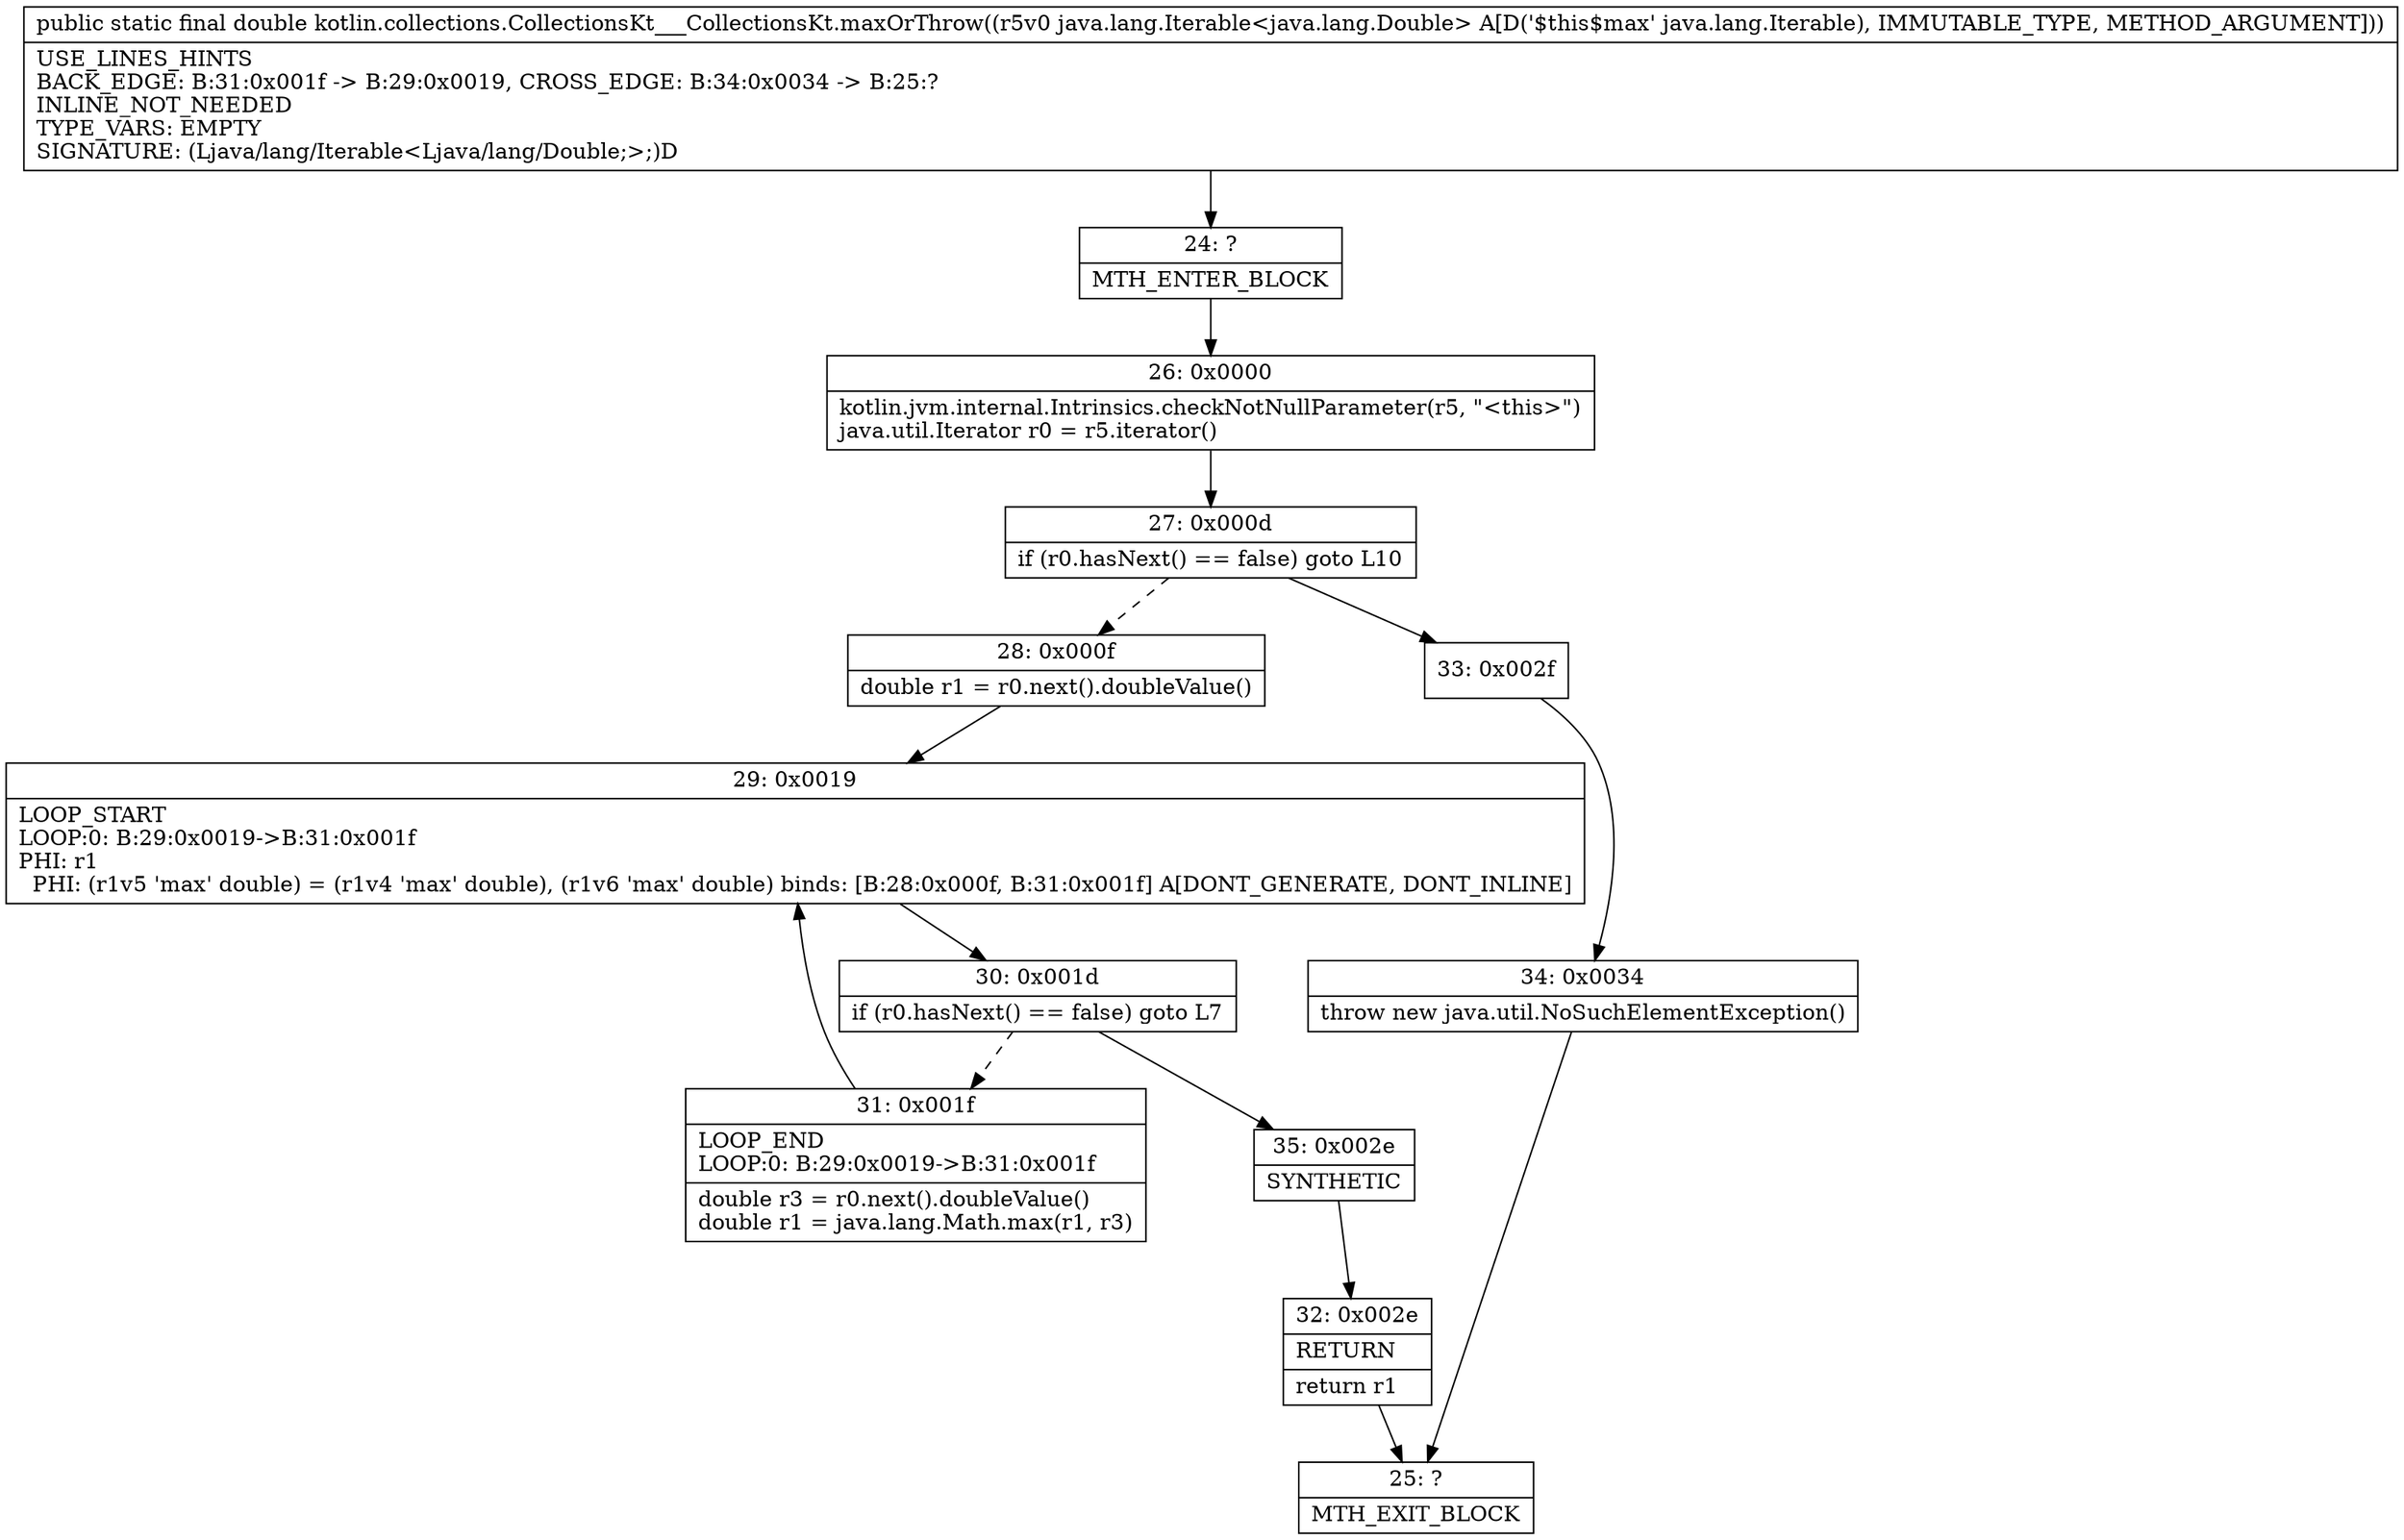 digraph "CFG forkotlin.collections.CollectionsKt___CollectionsKt.maxOrThrow(Ljava\/lang\/Iterable;)D" {
Node_24 [shape=record,label="{24\:\ ?|MTH_ENTER_BLOCK\l}"];
Node_26 [shape=record,label="{26\:\ 0x0000|kotlin.jvm.internal.Intrinsics.checkNotNullParameter(r5, \"\<this\>\")\ljava.util.Iterator r0 = r5.iterator()\l}"];
Node_27 [shape=record,label="{27\:\ 0x000d|if (r0.hasNext() == false) goto L10\l}"];
Node_28 [shape=record,label="{28\:\ 0x000f|double r1 = r0.next().doubleValue()\l}"];
Node_29 [shape=record,label="{29\:\ 0x0019|LOOP_START\lLOOP:0: B:29:0x0019\-\>B:31:0x001f\lPHI: r1 \l  PHI: (r1v5 'max' double) = (r1v4 'max' double), (r1v6 'max' double) binds: [B:28:0x000f, B:31:0x001f] A[DONT_GENERATE, DONT_INLINE]\l}"];
Node_30 [shape=record,label="{30\:\ 0x001d|if (r0.hasNext() == false) goto L7\l}"];
Node_31 [shape=record,label="{31\:\ 0x001f|LOOP_END\lLOOP:0: B:29:0x0019\-\>B:31:0x001f\l|double r3 = r0.next().doubleValue()\ldouble r1 = java.lang.Math.max(r1, r3)\l}"];
Node_35 [shape=record,label="{35\:\ 0x002e|SYNTHETIC\l}"];
Node_32 [shape=record,label="{32\:\ 0x002e|RETURN\l|return r1\l}"];
Node_25 [shape=record,label="{25\:\ ?|MTH_EXIT_BLOCK\l}"];
Node_33 [shape=record,label="{33\:\ 0x002f}"];
Node_34 [shape=record,label="{34\:\ 0x0034|throw new java.util.NoSuchElementException()\l}"];
MethodNode[shape=record,label="{public static final double kotlin.collections.CollectionsKt___CollectionsKt.maxOrThrow((r5v0 java.lang.Iterable\<java.lang.Double\> A[D('$this$max' java.lang.Iterable), IMMUTABLE_TYPE, METHOD_ARGUMENT]))  | USE_LINES_HINTS\lBACK_EDGE: B:31:0x001f \-\> B:29:0x0019, CROSS_EDGE: B:34:0x0034 \-\> B:25:?\lINLINE_NOT_NEEDED\lTYPE_VARS: EMPTY\lSIGNATURE: (Ljava\/lang\/Iterable\<Ljava\/lang\/Double;\>;)D\l}"];
MethodNode -> Node_24;Node_24 -> Node_26;
Node_26 -> Node_27;
Node_27 -> Node_28[style=dashed];
Node_27 -> Node_33;
Node_28 -> Node_29;
Node_29 -> Node_30;
Node_30 -> Node_31[style=dashed];
Node_30 -> Node_35;
Node_31 -> Node_29;
Node_35 -> Node_32;
Node_32 -> Node_25;
Node_33 -> Node_34;
Node_34 -> Node_25;
}

